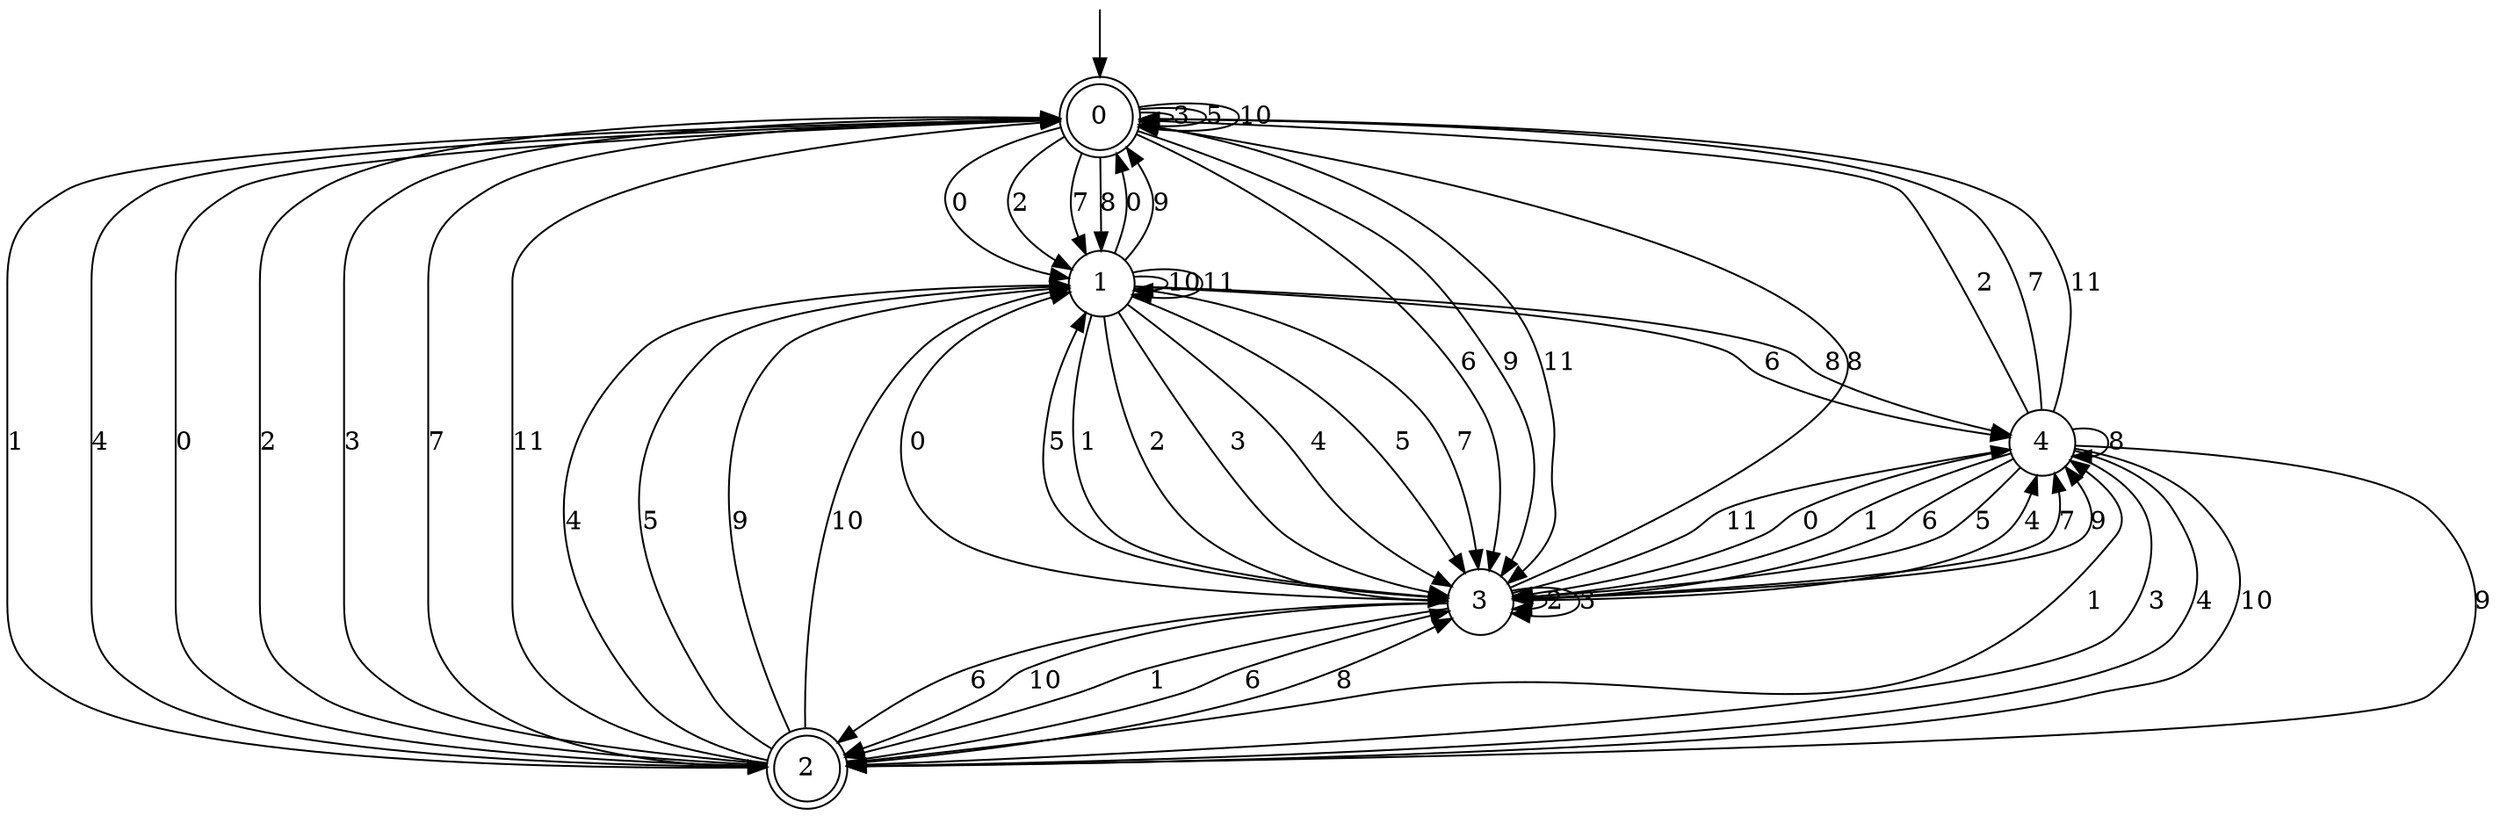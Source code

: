 digraph g {

	s0 [shape="doublecircle" label="0"];
	s1 [shape="circle" label="1"];
	s2 [shape="doublecircle" label="2"];
	s3 [shape="circle" label="3"];
	s4 [shape="circle" label="4"];
	s0 -> s1 [label="0"];
	s0 -> s2 [label="1"];
	s0 -> s1 [label="2"];
	s0 -> s0 [label="3"];
	s0 -> s2 [label="4"];
	s0 -> s0 [label="5"];
	s0 -> s3 [label="6"];
	s0 -> s1 [label="7"];
	s0 -> s1 [label="8"];
	s0 -> s3 [label="9"];
	s0 -> s0 [label="10"];
	s0 -> s3 [label="11"];
	s1 -> s0 [label="0"];
	s1 -> s3 [label="1"];
	s1 -> s3 [label="2"];
	s1 -> s3 [label="3"];
	s1 -> s3 [label="4"];
	s1 -> s3 [label="5"];
	s1 -> s4 [label="6"];
	s1 -> s3 [label="7"];
	s1 -> s4 [label="8"];
	s1 -> s0 [label="9"];
	s1 -> s1 [label="10"];
	s1 -> s1 [label="11"];
	s2 -> s0 [label="0"];
	s2 -> s4 [label="1"];
	s2 -> s0 [label="2"];
	s2 -> s0 [label="3"];
	s2 -> s1 [label="4"];
	s2 -> s1 [label="5"];
	s2 -> s3 [label="6"];
	s2 -> s0 [label="7"];
	s2 -> s3 [label="8"];
	s2 -> s1 [label="9"];
	s2 -> s1 [label="10"];
	s2 -> s0 [label="11"];
	s3 -> s1 [label="0"];
	s3 -> s2 [label="1"];
	s3 -> s3 [label="2"];
	s3 -> s3 [label="3"];
	s3 -> s4 [label="4"];
	s3 -> s1 [label="5"];
	s3 -> s2 [label="6"];
	s3 -> s4 [label="7"];
	s3 -> s0 [label="8"];
	s3 -> s4 [label="9"];
	s3 -> s2 [label="10"];
	s3 -> s4 [label="11"];
	s4 -> s3 [label="0"];
	s4 -> s3 [label="1"];
	s4 -> s0 [label="2"];
	s4 -> s2 [label="3"];
	s4 -> s2 [label="4"];
	s4 -> s3 [label="5"];
	s4 -> s3 [label="6"];
	s4 -> s0 [label="7"];
	s4 -> s4 [label="8"];
	s4 -> s2 [label="9"];
	s4 -> s2 [label="10"];
	s4 -> s0 [label="11"];

__start0 [label="" shape="none" width="0" height="0"];
__start0 -> s0;

}
